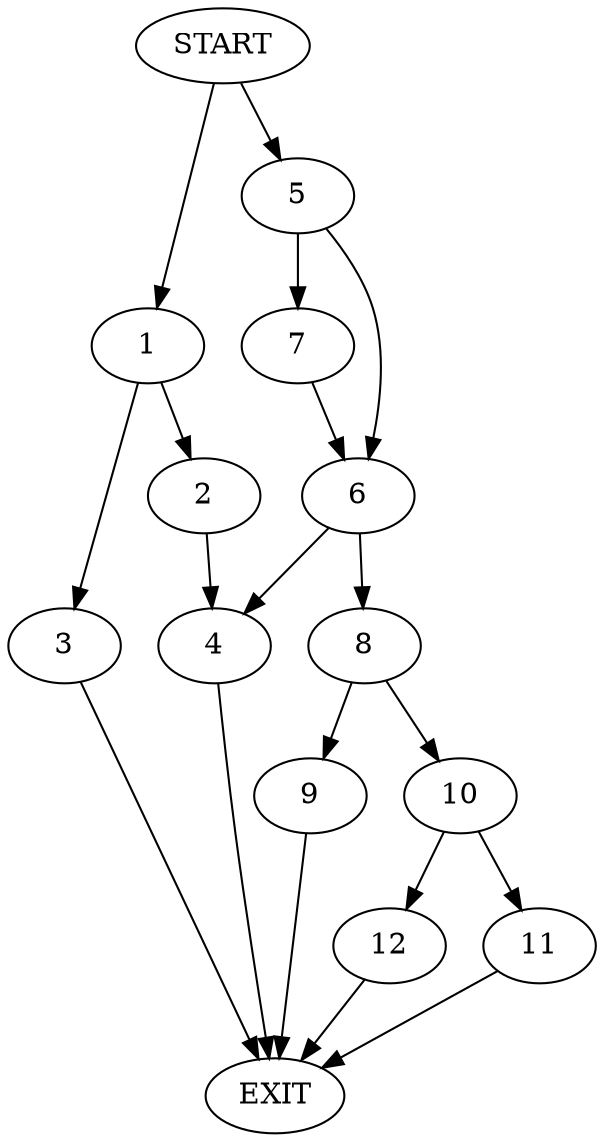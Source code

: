 digraph {
0 [label="START"]
13 [label="EXIT"]
0 -> 1
1 -> 2
1 -> 3
2 -> 4
3 -> 13
4 -> 13
0 -> 5
5 -> 6
5 -> 7
6 -> 4
6 -> 8
7 -> 6
8 -> 9
8 -> 10
10 -> 11
10 -> 12
9 -> 13
12 -> 13
11 -> 13
}
